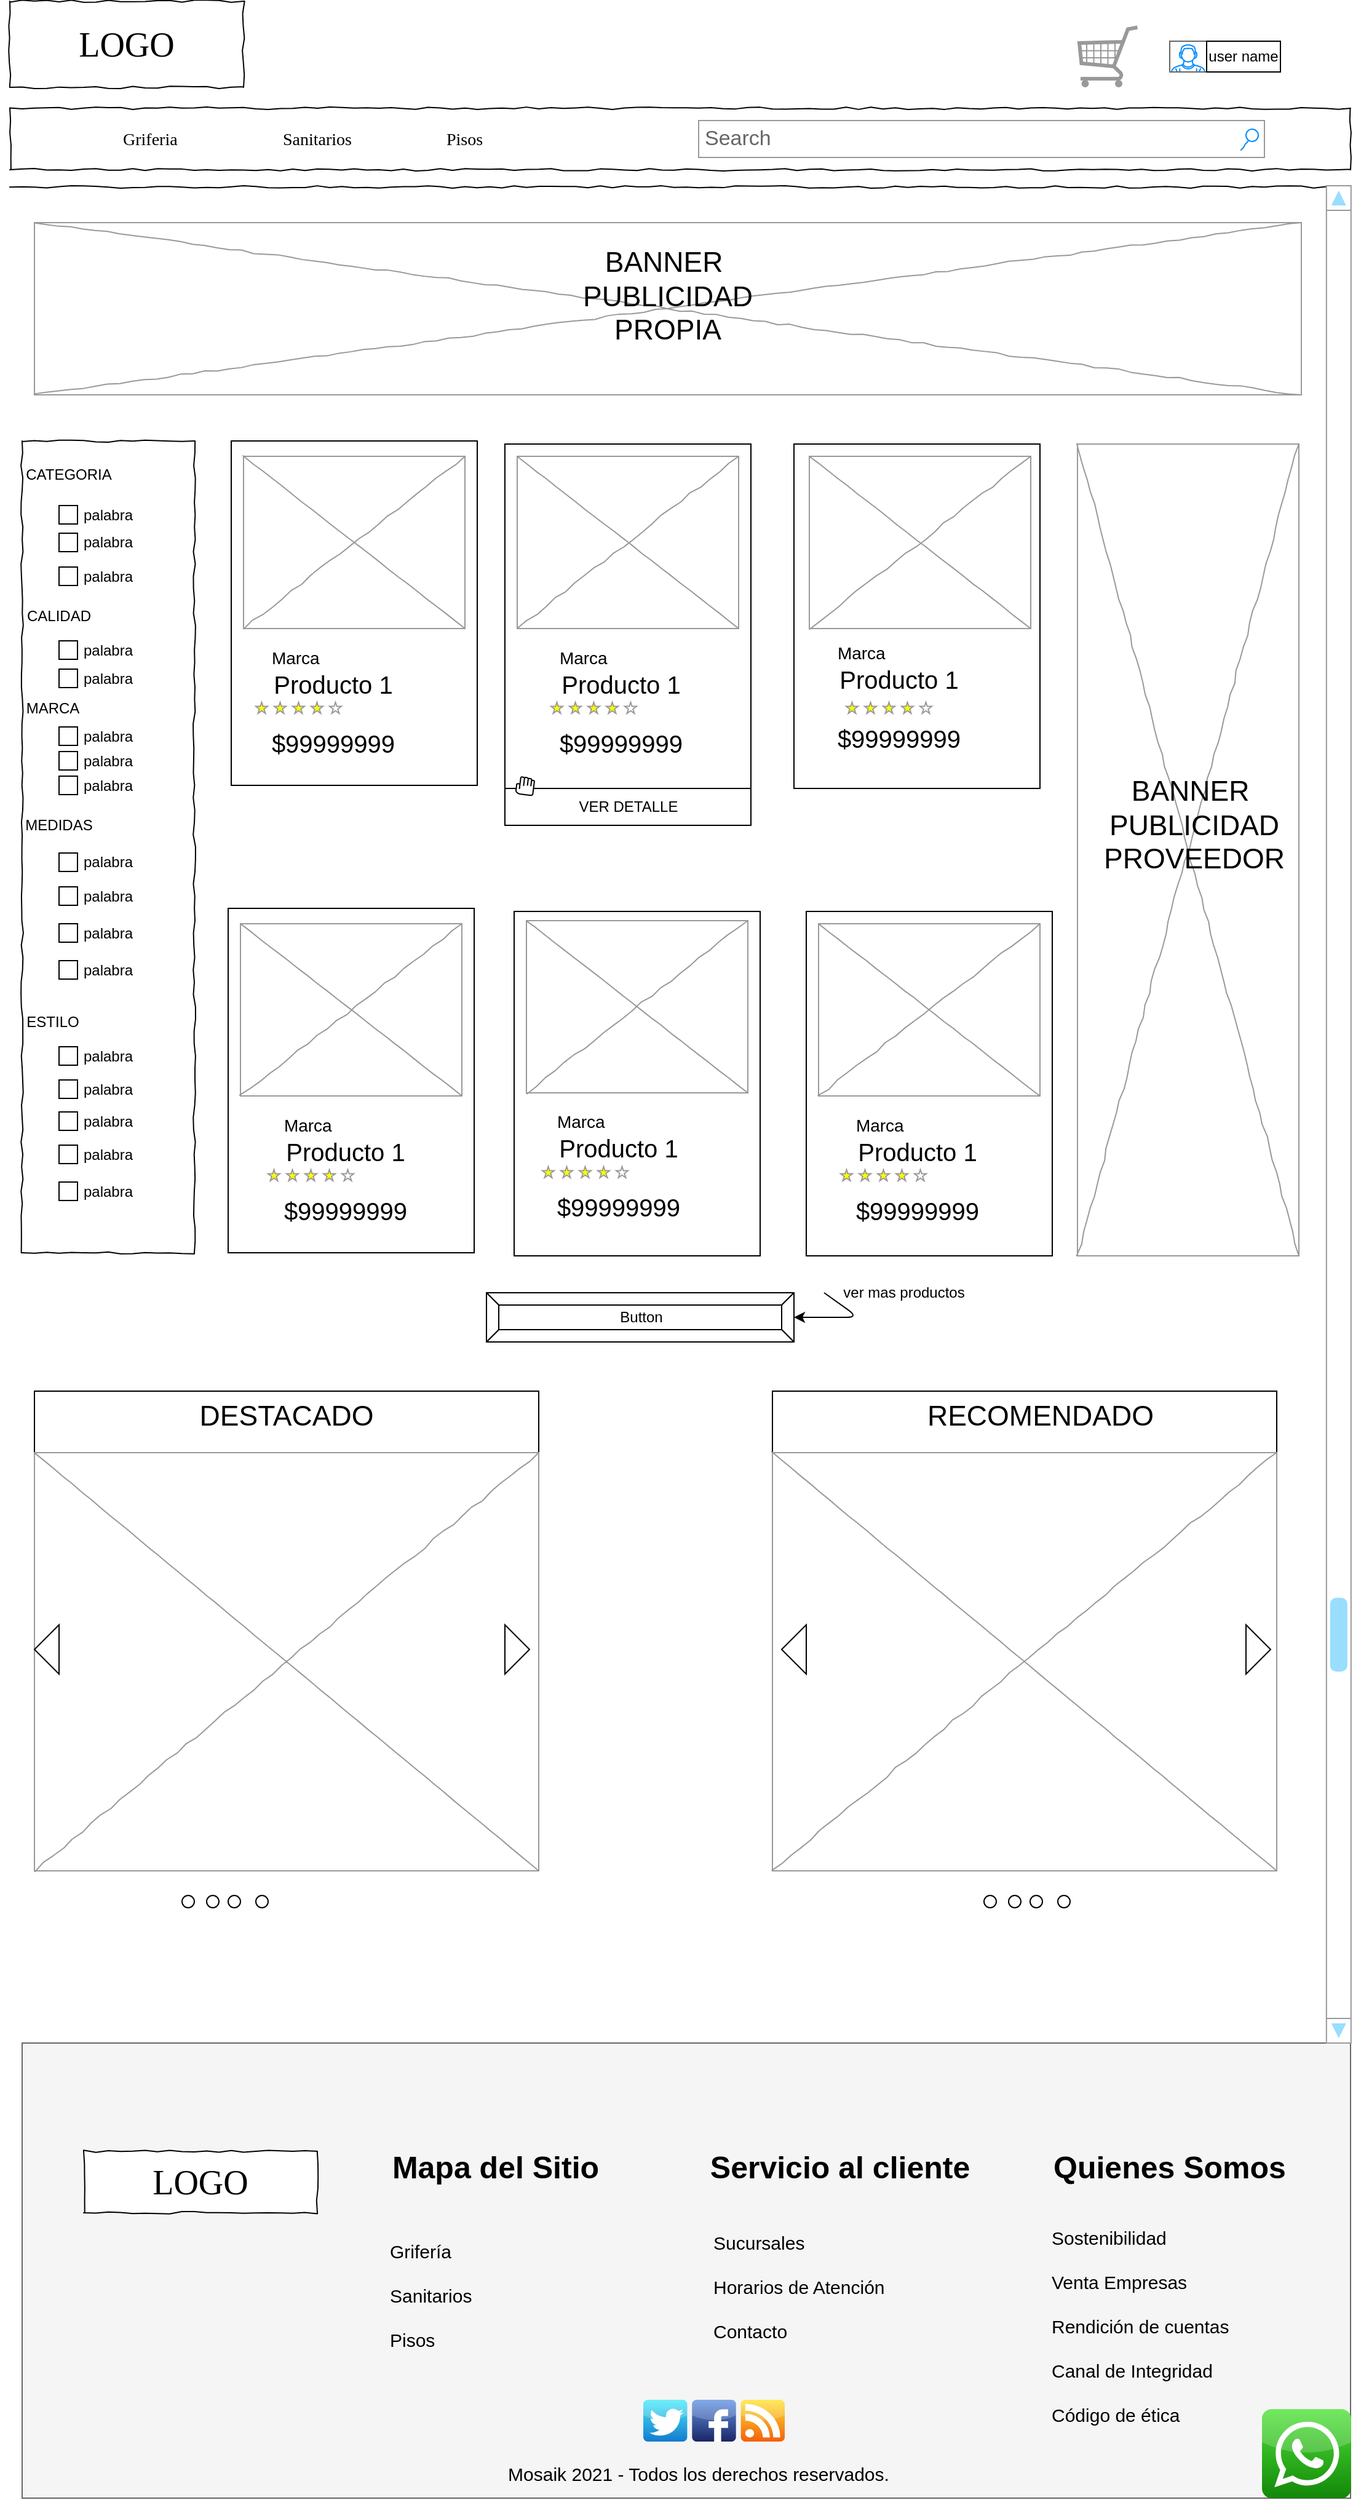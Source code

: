 <mxfile version="14.5.1" type="device"><diagram name="Page-1" id="03018318-947c-dd8e-b7a3-06fadd420f32"><mxGraphModel dx="1024" dy="592" grid="1" gridSize="10" guides="1" tooltips="1" connect="1" arrows="1" fold="1" page="1" pageScale="1" pageWidth="1100" pageHeight="850" background="#ffffff" math="0" shadow="0"><root><mxCell id="0"/><mxCell id="1" parent="0"/><mxCell id="677b7b8949515195-2" value="LOGO" style="whiteSpace=wrap;html=1;rounded=0;shadow=0;labelBackgroundColor=none;strokeWidth=1;fontFamily=Verdana;fontSize=28;align=center;comic=1;" parent="1" vertex="1"><mxGeometry x="10" y="40" width="190" height="70" as="geometry"/></mxCell><mxCell id="677b7b8949515195-3" value="Search" style="strokeWidth=1;shadow=0;dashed=0;align=center;html=1;shape=mxgraph.mockup.forms.searchBox;strokeColor=#999999;mainText=;strokeColor2=#008cff;fontColor=#666666;fontSize=17;align=left;spacingLeft=3;rounded=0;labelBackgroundColor=none;comic=1;" parent="1" vertex="1"><mxGeometry x="570" y="137" width="460" height="30" as="geometry"/></mxCell><mxCell id="677b7b8949515195-9" value="" style="line;strokeWidth=1;html=1;rounded=0;shadow=0;labelBackgroundColor=none;fillColor=none;fontFamily=Verdana;fontSize=14;fontColor=#000000;align=center;comic=1;" parent="1" vertex="1"><mxGeometry x="10" y="186" width="1090" height="10" as="geometry"/></mxCell><mxCell id="C_h7UC8nBDKaa_0S6fPR-96" style="edgeStyle=orthogonalEdgeStyle;rounded=0;orthogonalLoop=1;jettySize=auto;html=1;exitX=0;exitY=0.75;exitDx=0;exitDy=0;" parent="1" source="677b7b8949515195-10" edge="1"><mxGeometry relative="1" as="geometry"><mxPoint x="10" y="164" as="targetPoint"/></mxGeometry></mxCell><mxCell id="677b7b8949515195-10" value="" style="whiteSpace=wrap;html=1;rounded=0;shadow=0;labelBackgroundColor=none;strokeWidth=1;fillColor=none;fontFamily=Verdana;fontSize=12;align=center;comic=1;" parent="1" vertex="1"><mxGeometry x="10" y="127" width="1090" height="50" as="geometry"/></mxCell><mxCell id="677b7b8949515195-11" value="Griferia" style="text;html=1;points=[];align=left;verticalAlign=top;spacingTop=-4;fontSize=14;fontFamily=Verdana" parent="1" vertex="1"><mxGeometry x="100" y="142" width="60" height="20" as="geometry"/></mxCell><mxCell id="677b7b8949515195-12" value="Sanitarios" style="text;html=1;points=[];align=left;verticalAlign=top;spacingTop=-4;fontSize=14;fontFamily=Verdana" parent="1" vertex="1"><mxGeometry x="230" y="142" width="60" height="20" as="geometry"/></mxCell><mxCell id="677b7b8949515195-13" value="Pisos" style="text;html=1;points=[];align=left;verticalAlign=top;spacingTop=-4;fontSize=14;fontFamily=Verdana" parent="1" vertex="1"><mxGeometry x="362.5" y="142" width="60" height="20" as="geometry"/></mxCell><mxCell id="Z0_54qZpgm8ZiRzPgfmk-1" value="" style="verticalLabelPosition=bottom;shadow=0;dashed=0;align=center;html=1;verticalAlign=top;strokeWidth=1;shape=mxgraph.mockup.misc.shoppingCart;strokeColor=#999999;" parent="1" vertex="1"><mxGeometry x="878" y="60" width="50" height="50" as="geometry"/></mxCell><mxCell id="Z0_54qZpgm8ZiRzPgfmk-41" value="" style="rounded=0;whiteSpace=wrap;html=1;fontSize=40;" parent="1" vertex="1"><mxGeometry x="647.5" y="400" width="200" height="280" as="geometry"/></mxCell><mxCell id="Z0_54qZpgm8ZiRzPgfmk-43" value="&lt;div style=&quot;text-align: left&quot;&gt;&lt;span style=&quot;font-size: 14px&quot;&gt;Marca&lt;/span&gt;&lt;/div&gt;Producto 1&lt;br&gt;&lt;br&gt;$99999999" style="text;html=1;strokeColor=none;fillColor=none;align=center;verticalAlign=middle;whiteSpace=wrap;rounded=0;fontSize=20;" parent="1" vertex="1"><mxGeometry x="647.5" y="578" width="170" height="49.5" as="geometry"/></mxCell><mxCell id="Z0_54qZpgm8ZiRzPgfmk-44" value="" style="rounded=0;whiteSpace=wrap;html=1;fontSize=40;" parent="1" vertex="1"><mxGeometry x="412.5" y="400" width="200" height="280" as="geometry"/></mxCell><mxCell id="Z0_54qZpgm8ZiRzPgfmk-45" value="" style="verticalLabelPosition=bottom;shadow=0;dashed=0;align=center;html=1;verticalAlign=top;strokeWidth=1;shape=mxgraph.mockup.graphics.simpleIcon;strokeColor=#999999;rounded=0;labelBackgroundColor=none;fontFamily=Verdana;fontSize=14;fontColor=#000000;comic=1;" parent="1" vertex="1"><mxGeometry x="422.5" y="410" width="180" height="140" as="geometry"/></mxCell><mxCell id="Z0_54qZpgm8ZiRzPgfmk-46" value="&lt;div style=&quot;text-align: left&quot;&gt;&lt;span style=&quot;font-size: 14px&quot;&gt;Marca&lt;/span&gt;&lt;/div&gt;Producto 1&lt;br&gt;&lt;br&gt;$99999999" style="text;html=1;strokeColor=none;fillColor=none;align=center;verticalAlign=middle;whiteSpace=wrap;rounded=0;fontSize=20;" parent="1" vertex="1"><mxGeometry x="422" y="583" width="170" height="47" as="geometry"/></mxCell><mxCell id="Z0_54qZpgm8ZiRzPgfmk-47" value="" style="rounded=0;whiteSpace=wrap;html=1;fontSize=40;" parent="1" vertex="1"><mxGeometry x="190" y="397.5" width="200" height="280" as="geometry"/></mxCell><mxCell id="Z0_54qZpgm8ZiRzPgfmk-48" value="" style="verticalLabelPosition=bottom;shadow=0;dashed=0;align=center;html=1;verticalAlign=top;strokeWidth=1;shape=mxgraph.mockup.graphics.simpleIcon;strokeColor=#999999;rounded=0;labelBackgroundColor=none;fontFamily=Verdana;fontSize=14;fontColor=#000000;comic=1;" parent="1" vertex="1"><mxGeometry x="200" y="410" width="180" height="140" as="geometry"/></mxCell><mxCell id="Z0_54qZpgm8ZiRzPgfmk-49" value="&lt;div style=&quot;text-align: left&quot;&gt;&lt;span style=&quot;font-size: 14px&quot;&gt;Marca&lt;/span&gt;&lt;/div&gt;Producto 1&lt;br&gt;&lt;br&gt;$99999999" style="text;html=1;strokeColor=none;fillColor=none;align=center;verticalAlign=middle;whiteSpace=wrap;rounded=0;fontSize=20;" parent="1" vertex="1"><mxGeometry x="187.5" y="583" width="170" height="47" as="geometry"/></mxCell><mxCell id="Z0_54qZpgm8ZiRzPgfmk-52" value="" style="rounded=0;whiteSpace=wrap;html=1;fontSize=20;fillColor=#f5f5f5;strokeColor=#666666;fontColor=#333333;" parent="1" vertex="1"><mxGeometry x="20" y="1700" width="1080" height="370" as="geometry"/></mxCell><mxCell id="Z0_54qZpgm8ZiRzPgfmk-69" value="" style="verticalLabelPosition=bottom;shadow=0;dashed=0;align=center;html=1;verticalAlign=top;strokeWidth=1;shape=mxgraph.mockup.misc.rating;strokeColor=#999999;fillColor=#ffff00;emptyFillColor=#ffffff;grade=4;ratingScale=5;ratingStyle=star;fontSize=20;" parent="1" vertex="1"><mxGeometry x="690" y="610" width="94" height="10" as="geometry"/></mxCell><mxCell id="Z0_54qZpgm8ZiRzPgfmk-70" value="" style="verticalLabelPosition=bottom;shadow=0;dashed=0;align=center;html=1;verticalAlign=top;strokeWidth=1;shape=mxgraph.mockup.misc.rating;strokeColor=#999999;fillColor=#ffff00;emptyFillColor=#ffffff;grade=4;ratingScale=5;ratingStyle=star;fontSize=20;" parent="1" vertex="1"><mxGeometry x="450" y="610" width="94" height="10" as="geometry"/></mxCell><mxCell id="Z0_54qZpgm8ZiRzPgfmk-71" value="" style="verticalLabelPosition=bottom;shadow=0;dashed=0;align=center;html=1;verticalAlign=top;strokeWidth=1;shape=mxgraph.mockup.misc.rating;strokeColor=#999999;fillColor=#ffff00;emptyFillColor=#ffffff;grade=4;ratingScale=5;ratingStyle=star;fontSize=20;" parent="1" vertex="1"><mxGeometry x="210" y="610" width="94" height="10" as="geometry"/></mxCell><mxCell id="Z0_54qZpgm8ZiRzPgfmk-72" value="" style="verticalLabelPosition=bottom;shadow=0;dashed=0;align=center;html=1;verticalAlign=top;strokeWidth=1;shape=mxgraph.mockup.navigation.scrollBar;strokeColor=#999999;barPos=20;fillColor2=#99ddff;strokeColor2=none;direction=north;fontSize=20;" parent="1" vertex="1"><mxGeometry x="1080.4" y="190" width="20" height="1510" as="geometry"/></mxCell><mxCell id="Z0_54qZpgm8ZiRzPgfmk-74" value="&lt;span style=&quot;font-size: 25px;&quot;&gt;Quienes Somos&lt;/span&gt;&lt;div style=&quot;text-align: left; font-size: 25px;&quot;&gt;&lt;/div&gt;" style="text;html=1;strokeColor=none;fillColor=none;align=center;verticalAlign=middle;whiteSpace=wrap;rounded=0;fontSize=25;fontStyle=1" parent="1" vertex="1"><mxGeometry x="848" y="1770" width="210" height="60" as="geometry"/></mxCell><mxCell id="Z0_54qZpgm8ZiRzPgfmk-75" value="&lt;span style=&quot;font-size: 25px&quot;&gt;Servicio al cliente&lt;/span&gt;&lt;div style=&quot;text-align: left ; font-size: 25px&quot;&gt;&lt;/div&gt;" style="text;html=1;strokeColor=none;fillColor=none;align=center;verticalAlign=middle;whiteSpace=wrap;rounded=0;fontSize=25;fontStyle=1" parent="1" vertex="1"><mxGeometry x="560" y="1770" width="250" height="60" as="geometry"/></mxCell><mxCell id="Z0_54qZpgm8ZiRzPgfmk-76" value="&lt;span style=&quot;font-size: 25px&quot;&gt;Mapa del Sitio&lt;/span&gt;&lt;div style=&quot;text-align: left ; font-size: 25px&quot;&gt;&lt;/div&gt;" style="text;html=1;strokeColor=none;fillColor=none;align=center;verticalAlign=middle;whiteSpace=wrap;rounded=0;fontSize=25;fontStyle=1" parent="1" vertex="1"><mxGeometry x="280" y="1770" width="250" height="60" as="geometry"/></mxCell><mxCell id="Z0_54qZpgm8ZiRzPgfmk-77" value="Sucursales&lt;br&gt;&lt;br&gt;Horarios de Atención&lt;br&gt;&lt;br&gt;Contacto&lt;br&gt;&lt;div style=&quot;font-size: 15px&quot;&gt;&lt;/div&gt;" style="text;html=1;strokeColor=none;fillColor=none;align=left;verticalAlign=middle;whiteSpace=wrap;rounded=0;fontSize=15;fontStyle=0" parent="1" vertex="1"><mxGeometry x="580" y="1838" width="160" height="120" as="geometry"/></mxCell><mxCell id="Z0_54qZpgm8ZiRzPgfmk-78" value="&lt;div&gt;Sostenibilidad&lt;/div&gt;&lt;div&gt;&lt;br&gt;&lt;/div&gt;&lt;div&gt;Venta Empresas&lt;/div&gt;&lt;div&gt;&lt;br&gt;&lt;/div&gt;&lt;div&gt;Rendición de cuentas&lt;/div&gt;&lt;div&gt;&lt;br&gt;&lt;/div&gt;&lt;div&gt;Canal de Integridad&lt;/div&gt;&lt;div&gt;&lt;br&gt;&lt;/div&gt;&lt;div&gt;Código de ética&lt;/div&gt;&lt;div style=&quot;font-size: 15px&quot;&gt;&lt;/div&gt;" style="text;html=1;strokeColor=none;fillColor=none;align=left;verticalAlign=middle;whiteSpace=wrap;rounded=0;fontSize=15;fontStyle=0" parent="1" vertex="1"><mxGeometry x="855" y="1830" width="160" height="200" as="geometry"/></mxCell><mxCell id="Z0_54qZpgm8ZiRzPgfmk-79" value="Grifería&lt;br&gt;&lt;br&gt;Sanitarios&lt;br&gt;&lt;br&gt;Pisos&lt;br&gt;&lt;div style=&quot;font-size: 15px&quot;&gt;&lt;/div&gt;" style="text;html=1;strokeColor=none;fillColor=none;align=left;verticalAlign=middle;whiteSpace=wrap;rounded=0;fontSize=15;fontStyle=0" parent="1" vertex="1"><mxGeometry x="317" y="1845" width="160" height="120" as="geometry"/></mxCell><mxCell id="Z0_54qZpgm8ZiRzPgfmk-80" value="Mosaik 2021 - Todos los derechos reservados.&lt;br&gt;&lt;div style=&quot;font-size: 15px&quot;&gt;&lt;/div&gt;" style="text;html=1;strokeColor=none;fillColor=none;align=center;verticalAlign=middle;whiteSpace=wrap;rounded=0;fontSize=15;fontStyle=0" parent="1" vertex="1"><mxGeometry x="40.4" y="2030" width="1060" height="40" as="geometry"/></mxCell><mxCell id="Z0_54qZpgm8ZiRzPgfmk-83" value="" style="dashed=0;outlineConnect=0;html=1;align=center;labelPosition=center;verticalLabelPosition=bottom;verticalAlign=top;shape=mxgraph.webicons.whatsapp;fillColor=#4FE238;gradientColor=#138709;fontSize=15;" parent="1" vertex="1"><mxGeometry x="1028" y="1997.6" width="72.4" height="72.4" as="geometry"/></mxCell><mxCell id="Z0_54qZpgm8ZiRzPgfmk-88" value="" style="group" parent="1" vertex="1" connectable="0"><mxGeometry x="525" y="1990" width="115" height="34" as="geometry"/></mxCell><mxCell id="Z0_54qZpgm8ZiRzPgfmk-82" value="" style="dashed=0;outlineConnect=0;html=1;align=center;labelPosition=center;verticalLabelPosition=bottom;verticalAlign=top;shape=mxgraph.webicons.twitter;fillColor=#49EAF7;gradientColor=#137BD0;fontSize=15;" parent="Z0_54qZpgm8ZiRzPgfmk-88" vertex="1"><mxGeometry width="35.69" height="34" as="geometry"/></mxCell><mxCell id="Z0_54qZpgm8ZiRzPgfmk-84" value="" style="dashed=0;outlineConnect=0;html=1;align=center;labelPosition=center;verticalLabelPosition=bottom;verticalAlign=top;shape=mxgraph.webicons.facebook;fillColor=#6294E4;gradientColor=#1A2665;fontSize=15;" parent="Z0_54qZpgm8ZiRzPgfmk-88" vertex="1"><mxGeometry x="39.655" width="35.69" height="34" as="geometry"/></mxCell><mxCell id="Z0_54qZpgm8ZiRzPgfmk-86" value="" style="dashed=0;outlineConnect=0;html=1;align=center;labelPosition=center;verticalLabelPosition=bottom;verticalAlign=top;shape=mxgraph.webicons.rss;fillColor=#FDE532;gradientColor=#F4600D;fontSize=15;" parent="Z0_54qZpgm8ZiRzPgfmk-88" vertex="1"><mxGeometry x="79.31" width="35.69" height="34" as="geometry"/></mxCell><mxCell id="Z0_54qZpgm8ZiRzPgfmk-89" value="LOGO" style="whiteSpace=wrap;html=1;rounded=0;shadow=0;labelBackgroundColor=none;strokeWidth=1;fontFamily=Verdana;fontSize=28;align=center;comic=1;" parent="1" vertex="1"><mxGeometry x="70" y="1788" width="190" height="50" as="geometry"/></mxCell><mxCell id="t8FTlrH0B5vnClGWlazu-8" value="" style="verticalLabelPosition=bottom;shadow=0;dashed=0;align=center;html=1;verticalAlign=top;strokeWidth=1;shape=mxgraph.mockup.graphics.simpleIcon;strokeColor=#999999;rounded=0;labelBackgroundColor=none;fontFamily=Verdana;fontSize=14;fontColor=#000000;comic=1;" parent="1" vertex="1"><mxGeometry x="660" y="410" width="180" height="140" as="geometry"/></mxCell><mxCell id="C_h7UC8nBDKaa_0S6fPR-1" value="" style="whiteSpace=wrap;html=1;rounded=0;shadow=0;labelBackgroundColor=none;strokeWidth=1;fillColor=none;fontFamily=Verdana;fontSize=12;align=center;comic=1;" parent="1" vertex="1"><mxGeometry x="20" y="397.5" width="140" height="660" as="geometry"/></mxCell><mxCell id="C_h7UC8nBDKaa_0S6fPR-3" value="" style="whiteSpace=wrap;html=1;aspect=fixed;" parent="1" vertex="1"><mxGeometry x="50" y="450" width="15" height="15" as="geometry"/></mxCell><mxCell id="C_h7UC8nBDKaa_0S6fPR-17" value="CATEGORIA" style="text;html=1;strokeColor=none;fillColor=none;align=center;verticalAlign=middle;whiteSpace=wrap;rounded=0;" parent="1" vertex="1"><mxGeometry x="37.5" y="415" width="40" height="20" as="geometry"/></mxCell><mxCell id="C_h7UC8nBDKaa_0S6fPR-22" value="" style="whiteSpace=wrap;html=1;aspect=fixed;" parent="1" vertex="1"><mxGeometry x="50" y="820" width="15" height="15" as="geometry"/></mxCell><mxCell id="C_h7UC8nBDKaa_0S6fPR-23" value="" style="whiteSpace=wrap;html=1;aspect=fixed;" parent="1" vertex="1"><mxGeometry x="50" y="472.5" width="15" height="15" as="geometry"/></mxCell><mxCell id="C_h7UC8nBDKaa_0S6fPR-24" value="" style="whiteSpace=wrap;html=1;aspect=fixed;" parent="1" vertex="1"><mxGeometry x="50" y="500" width="15" height="15" as="geometry"/></mxCell><mxCell id="C_h7UC8nBDKaa_0S6fPR-26" value="" style="whiteSpace=wrap;html=1;aspect=fixed;" parent="1" vertex="1"><mxGeometry x="50" y="560" width="15" height="15" as="geometry"/></mxCell><mxCell id="C_h7UC8nBDKaa_0S6fPR-27" value="" style="whiteSpace=wrap;html=1;aspect=fixed;" parent="1" vertex="1"><mxGeometry x="50" y="583" width="15" height="15" as="geometry"/></mxCell><mxCell id="C_h7UC8nBDKaa_0S6fPR-28" value="" style="whiteSpace=wrap;html=1;aspect=fixed;" parent="1" vertex="1"><mxGeometry x="50" y="732.5" width="15" height="15" as="geometry"/></mxCell><mxCell id="C_h7UC8nBDKaa_0S6fPR-29" value="" style="whiteSpace=wrap;html=1;aspect=fixed;" parent="1" vertex="1"><mxGeometry x="50" y="650" width="15" height="15" as="geometry"/></mxCell><mxCell id="C_h7UC8nBDKaa_0S6fPR-30" value="" style="whiteSpace=wrap;html=1;aspect=fixed;" parent="1" vertex="1"><mxGeometry x="50" y="670" width="15" height="15" as="geometry"/></mxCell><mxCell id="C_h7UC8nBDKaa_0S6fPR-31" value="" style="whiteSpace=wrap;html=1;aspect=fixed;" parent="1" vertex="1"><mxGeometry x="50" y="760" width="15" height="15" as="geometry"/></mxCell><mxCell id="C_h7UC8nBDKaa_0S6fPR-32" value="" style="whiteSpace=wrap;html=1;aspect=fixed;" parent="1" vertex="1"><mxGeometry x="50" y="790" width="15" height="15" as="geometry"/></mxCell><mxCell id="C_h7UC8nBDKaa_0S6fPR-39" value="CALIDAD" style="text;html=1;strokeColor=none;fillColor=none;align=center;verticalAlign=middle;whiteSpace=wrap;rounded=0;" parent="1" vertex="1"><mxGeometry x="30" y="530" width="40" height="20" as="geometry"/></mxCell><mxCell id="C_h7UC8nBDKaa_0S6fPR-40" value="MEDIDAS" style="text;html=1;strokeColor=none;fillColor=none;align=center;verticalAlign=middle;whiteSpace=wrap;rounded=0;" parent="1" vertex="1"><mxGeometry x="30" y="700" width="40" height="20" as="geometry"/></mxCell><mxCell id="C_h7UC8nBDKaa_0S6fPR-43" value="" style="whiteSpace=wrap;html=1;aspect=fixed;" parent="1" vertex="1"><mxGeometry x="50" y="1000" width="15" height="15" as="geometry"/></mxCell><mxCell id="C_h7UC8nBDKaa_0S6fPR-44" value="" style="whiteSpace=wrap;html=1;aspect=fixed;" parent="1" vertex="1"><mxGeometry x="50" y="970" width="15" height="15" as="geometry"/></mxCell><mxCell id="C_h7UC8nBDKaa_0S6fPR-45" value="" style="whiteSpace=wrap;html=1;aspect=fixed;" parent="1" vertex="1"><mxGeometry x="50" y="943" width="15" height="15" as="geometry"/></mxCell><mxCell id="C_h7UC8nBDKaa_0S6fPR-46" value="" style="whiteSpace=wrap;html=1;aspect=fixed;" parent="1" vertex="1"><mxGeometry x="50" y="630" width="15" height="15" as="geometry"/></mxCell><mxCell id="C_h7UC8nBDKaa_0S6fPR-47" value="" style="whiteSpace=wrap;html=1;aspect=fixed;" parent="1" vertex="1"><mxGeometry x="50" y="917" width="15" height="15" as="geometry"/></mxCell><mxCell id="C_h7UC8nBDKaa_0S6fPR-48" value="" style="whiteSpace=wrap;html=1;aspect=fixed;" parent="1" vertex="1"><mxGeometry x="50" y="890" width="15" height="15" as="geometry"/></mxCell><mxCell id="C_h7UC8nBDKaa_0S6fPR-50" value="MARCA" style="text;html=1;strokeColor=none;fillColor=none;align=center;verticalAlign=middle;whiteSpace=wrap;rounded=0;" parent="1" vertex="1"><mxGeometry x="25" y="605" width="40" height="20" as="geometry"/></mxCell><mxCell id="C_h7UC8nBDKaa_0S6fPR-53" value="ESTILO" style="text;html=1;strokeColor=none;fillColor=none;align=center;verticalAlign=middle;whiteSpace=wrap;rounded=0;" parent="1" vertex="1"><mxGeometry x="25" y="860" width="40" height="20" as="geometry"/></mxCell><mxCell id="C_h7UC8nBDKaa_0S6fPR-55" value="palabra" style="text;html=1;strokeColor=none;fillColor=none;align=center;verticalAlign=middle;whiteSpace=wrap;rounded=0;" parent="1" vertex="1"><mxGeometry x="70" y="447.5" width="40" height="20" as="geometry"/></mxCell><mxCell id="C_h7UC8nBDKaa_0S6fPR-56" value="palabra" style="text;html=1;strokeColor=none;fillColor=none;align=center;verticalAlign=middle;whiteSpace=wrap;rounded=0;" parent="1" vertex="1"><mxGeometry x="70" y="470" width="40" height="20" as="geometry"/></mxCell><mxCell id="C_h7UC8nBDKaa_0S6fPR-57" value="palabra" style="text;html=1;strokeColor=none;fillColor=none;align=center;verticalAlign=middle;whiteSpace=wrap;rounded=0;" parent="1" vertex="1"><mxGeometry x="70" y="997.5" width="40" height="20" as="geometry"/></mxCell><mxCell id="C_h7UC8nBDKaa_0S6fPR-58" value="palabra" style="text;html=1;strokeColor=none;fillColor=none;align=center;verticalAlign=middle;whiteSpace=wrap;rounded=0;" parent="1" vertex="1"><mxGeometry x="70" y="757.5" width="40" height="20" as="geometry"/></mxCell><mxCell id="C_h7UC8nBDKaa_0S6fPR-59" value="palabra" style="text;html=1;strokeColor=none;fillColor=none;align=center;verticalAlign=middle;whiteSpace=wrap;rounded=0;" parent="1" vertex="1"><mxGeometry x="70" y="730" width="40" height="20" as="geometry"/></mxCell><mxCell id="C_h7UC8nBDKaa_0S6fPR-60" value="palabra" style="text;html=1;strokeColor=none;fillColor=none;align=center;verticalAlign=middle;whiteSpace=wrap;rounded=0;" parent="1" vertex="1"><mxGeometry x="70" y="667.5" width="40" height="20" as="geometry"/></mxCell><mxCell id="C_h7UC8nBDKaa_0S6fPR-61" value="palabra" style="text;html=1;strokeColor=none;fillColor=none;align=center;verticalAlign=middle;whiteSpace=wrap;rounded=0;" parent="1" vertex="1"><mxGeometry x="70" y="647.5" width="40" height="20" as="geometry"/></mxCell><mxCell id="C_h7UC8nBDKaa_0S6fPR-62" value="palabra" style="text;html=1;strokeColor=none;fillColor=none;align=center;verticalAlign=middle;whiteSpace=wrap;rounded=0;" parent="1" vertex="1"><mxGeometry x="70" y="627.5" width="40" height="20" as="geometry"/></mxCell><mxCell id="C_h7UC8nBDKaa_0S6fPR-63" value="palabra" style="text;html=1;strokeColor=none;fillColor=none;align=center;verticalAlign=middle;whiteSpace=wrap;rounded=0;" parent="1" vertex="1"><mxGeometry x="70" y="497.5" width="40" height="20" as="geometry"/></mxCell><mxCell id="C_h7UC8nBDKaa_0S6fPR-64" value="palabra" style="text;html=1;strokeColor=none;fillColor=none;align=center;verticalAlign=middle;whiteSpace=wrap;rounded=0;" parent="1" vertex="1"><mxGeometry x="70" y="580.5" width="40" height="20" as="geometry"/></mxCell><mxCell id="C_h7UC8nBDKaa_0S6fPR-65" value="palabra" style="text;html=1;strokeColor=none;fillColor=none;align=center;verticalAlign=middle;whiteSpace=wrap;rounded=0;" parent="1" vertex="1"><mxGeometry x="70" y="557.5" width="40" height="20" as="geometry"/></mxCell><mxCell id="C_h7UC8nBDKaa_0S6fPR-66" value="palabra" style="text;html=1;strokeColor=none;fillColor=none;align=center;verticalAlign=middle;whiteSpace=wrap;rounded=0;" parent="1" vertex="1"><mxGeometry x="70" y="967.5" width="40" height="20" as="geometry"/></mxCell><mxCell id="C_h7UC8nBDKaa_0S6fPR-67" value="palabra" style="text;html=1;strokeColor=none;fillColor=none;align=center;verticalAlign=middle;whiteSpace=wrap;rounded=0;" parent="1" vertex="1"><mxGeometry x="70" y="940.5" width="40" height="20" as="geometry"/></mxCell><mxCell id="C_h7UC8nBDKaa_0S6fPR-68" value="palabra" style="text;html=1;strokeColor=none;fillColor=none;align=center;verticalAlign=middle;whiteSpace=wrap;rounded=0;" parent="1" vertex="1"><mxGeometry x="70" y="914.5" width="40" height="20" as="geometry"/></mxCell><mxCell id="C_h7UC8nBDKaa_0S6fPR-69" value="palabra" style="text;html=1;strokeColor=none;fillColor=none;align=center;verticalAlign=middle;whiteSpace=wrap;rounded=0;" parent="1" vertex="1"><mxGeometry x="70" y="887.5" width="40" height="20" as="geometry"/></mxCell><mxCell id="C_h7UC8nBDKaa_0S6fPR-70" value="palabra" style="text;html=1;strokeColor=none;fillColor=none;align=center;verticalAlign=middle;whiteSpace=wrap;rounded=0;" parent="1" vertex="1"><mxGeometry x="70" y="817.5" width="40" height="20" as="geometry"/></mxCell><mxCell id="C_h7UC8nBDKaa_0S6fPR-71" value="palabra" style="text;html=1;strokeColor=none;fillColor=none;align=center;verticalAlign=middle;whiteSpace=wrap;rounded=0;" parent="1" vertex="1"><mxGeometry x="70" y="787.5" width="40" height="20" as="geometry"/></mxCell><mxCell id="C_h7UC8nBDKaa_0S6fPR-81" style="edgeStyle=orthogonalEdgeStyle;rounded=0;orthogonalLoop=1;jettySize=auto;html=1;exitX=0.5;exitY=1;exitDx=0;exitDy=0;" parent="1" source="Z0_54qZpgm8ZiRzPgfmk-47" target="Z0_54qZpgm8ZiRzPgfmk-47" edge="1"><mxGeometry relative="1" as="geometry"/></mxCell><mxCell id="C_h7UC8nBDKaa_0S6fPR-83" value="" style="verticalLabelPosition=bottom;shadow=0;dashed=0;align=center;html=1;verticalAlign=top;strokeWidth=1;shape=mxgraph.mockup.graphics.simpleIcon;strokeColor=#999999;rounded=0;labelBackgroundColor=none;fontFamily=Verdana;fontSize=14;fontColor=#000000;comic=1;" parent="1" vertex="1"><mxGeometry x="30" y="220" width="1030" height="140" as="geometry"/></mxCell><mxCell id="5aEG-C2AFjARksdDgByG-1" value="" style="rounded=0;whiteSpace=wrap;html=1;fontSize=40;" parent="1" vertex="1"><mxGeometry x="657.5" y="780" width="200" height="280" as="geometry"/></mxCell><mxCell id="5aEG-C2AFjARksdDgByG-2" value="&lt;div style=&quot;text-align: left&quot;&gt;&lt;span style=&quot;font-size: 14px&quot;&gt;Marca&lt;/span&gt;&lt;/div&gt;Producto 1&lt;br&gt;&lt;br&gt;$99999999" style="text;html=1;strokeColor=none;fillColor=none;align=center;verticalAlign=middle;whiteSpace=wrap;rounded=0;fontSize=20;" parent="1" vertex="1"><mxGeometry x="662.5" y="963" width="170" height="47" as="geometry"/></mxCell><mxCell id="5aEG-C2AFjARksdDgByG-3" value="" style="rounded=0;whiteSpace=wrap;html=1;fontSize=40;" parent="1" vertex="1"><mxGeometry x="420" y="780" width="200" height="280" as="geometry"/></mxCell><mxCell id="5aEG-C2AFjARksdDgByG-4" value="" style="verticalLabelPosition=bottom;shadow=0;dashed=0;align=center;html=1;verticalAlign=top;strokeWidth=1;shape=mxgraph.mockup.graphics.simpleIcon;strokeColor=#999999;rounded=0;labelBackgroundColor=none;fontFamily=Verdana;fontSize=14;fontColor=#000000;comic=1;" parent="1" vertex="1"><mxGeometry x="430" y="787.5" width="180" height="140" as="geometry"/></mxCell><mxCell id="5aEG-C2AFjARksdDgByG-5" value="&lt;div style=&quot;text-align: left&quot;&gt;&lt;span style=&quot;font-size: 14px&quot;&gt;Marca&lt;/span&gt;&lt;/div&gt;Producto 1&lt;br&gt;&lt;br&gt;$99999999" style="text;html=1;strokeColor=none;fillColor=none;align=center;verticalAlign=middle;whiteSpace=wrap;rounded=0;fontSize=20;" parent="1" vertex="1"><mxGeometry x="419.5" y="960.5" width="170" height="47" as="geometry"/></mxCell><mxCell id="5aEG-C2AFjARksdDgByG-6" value="" style="rounded=0;whiteSpace=wrap;html=1;fontSize=40;" parent="1" vertex="1"><mxGeometry x="187.5" y="777.5" width="200" height="280" as="geometry"/></mxCell><mxCell id="5aEG-C2AFjARksdDgByG-7" value="" style="verticalLabelPosition=bottom;shadow=0;dashed=0;align=center;html=1;verticalAlign=top;strokeWidth=1;shape=mxgraph.mockup.graphics.simpleIcon;strokeColor=#999999;rounded=0;labelBackgroundColor=none;fontFamily=Verdana;fontSize=14;fontColor=#000000;comic=1;" parent="1" vertex="1"><mxGeometry x="197.5" y="790" width="180" height="140" as="geometry"/></mxCell><mxCell id="5aEG-C2AFjARksdDgByG-8" value="&lt;div style=&quot;text-align: left&quot;&gt;&lt;span style=&quot;font-size: 14px&quot;&gt;Marca&lt;/span&gt;&lt;/div&gt;Producto 1&lt;br&gt;&lt;br&gt;$99999999" style="text;html=1;strokeColor=none;fillColor=none;align=center;verticalAlign=middle;whiteSpace=wrap;rounded=0;fontSize=20;" parent="1" vertex="1"><mxGeometry x="197.5" y="963" width="170" height="47" as="geometry"/></mxCell><mxCell id="5aEG-C2AFjARksdDgByG-9" value="" style="verticalLabelPosition=bottom;shadow=0;dashed=0;align=center;html=1;verticalAlign=top;strokeWidth=1;shape=mxgraph.mockup.graphics.simpleIcon;strokeColor=#999999;rounded=0;labelBackgroundColor=none;fontFamily=Verdana;fontSize=14;fontColor=#000000;comic=1;" parent="1" vertex="1"><mxGeometry x="667.5" y="790" width="180" height="140" as="geometry"/></mxCell><mxCell id="5aEG-C2AFjARksdDgByG-13" value="" style="verticalLabelPosition=bottom;shadow=0;dashed=0;align=center;html=1;verticalAlign=top;strokeWidth=1;shape=mxgraph.mockup.misc.rating;strokeColor=#999999;fillColor=#ffff00;emptyFillColor=#ffffff;grade=4;ratingScale=5;ratingStyle=star;fontSize=20;" parent="1" vertex="1"><mxGeometry x="685.5" y="990" width="94" height="10" as="geometry"/></mxCell><mxCell id="5aEG-C2AFjARksdDgByG-14" value="" style="verticalLabelPosition=bottom;shadow=0;dashed=0;align=center;html=1;verticalAlign=top;strokeWidth=1;shape=mxgraph.mockup.misc.rating;strokeColor=#999999;fillColor=#ffff00;emptyFillColor=#ffffff;grade=4;ratingScale=5;ratingStyle=star;fontSize=20;" parent="1" vertex="1"><mxGeometry x="443" y="987.5" width="94" height="10" as="geometry"/></mxCell><mxCell id="5aEG-C2AFjARksdDgByG-15" value="" style="verticalLabelPosition=bottom;shadow=0;dashed=0;align=center;html=1;verticalAlign=top;strokeWidth=1;shape=mxgraph.mockup.misc.rating;strokeColor=#999999;fillColor=#ffff00;emptyFillColor=#ffffff;grade=4;ratingScale=5;ratingStyle=star;fontSize=20;" parent="1" vertex="1"><mxGeometry x="220" y="990" width="94" height="10" as="geometry"/></mxCell><mxCell id="5aEG-C2AFjARksdDgByG-17" value="" style="verticalLabelPosition=bottom;shadow=0;dashed=0;align=center;html=1;verticalAlign=top;strokeWidth=1;shape=mxgraph.mockup.graphics.simpleIcon;strokeColor=#999999;rounded=0;labelBackgroundColor=none;fontFamily=Verdana;fontSize=14;fontColor=#000000;comic=1;" parent="1" vertex="1"><mxGeometry x="878" y="400" width="180" height="660" as="geometry"/></mxCell><mxCell id="5aEG-C2AFjARksdDgByG-22" value="" style="rounded=0;whiteSpace=wrap;html=1;" parent="1" vertex="1"><mxGeometry x="630" y="1170" width="410" height="50" as="geometry"/></mxCell><mxCell id="5aEG-C2AFjARksdDgByG-23" value="" style="rounded=0;whiteSpace=wrap;html=1;" parent="1" vertex="1"><mxGeometry x="30" y="1170" width="410" height="50" as="geometry"/></mxCell><mxCell id="5aEG-C2AFjARksdDgByG-24" value="" style="verticalLabelPosition=bottom;shadow=0;dashed=0;align=center;html=1;verticalAlign=top;strokeWidth=1;shape=mxgraph.mockup.graphics.simpleIcon;strokeColor=#999999;rounded=0;labelBackgroundColor=none;fontFamily=Verdana;fontSize=14;fontColor=#000000;comic=1;" parent="1" vertex="1"><mxGeometry x="30" y="1220" width="410" height="340" as="geometry"/></mxCell><mxCell id="5aEG-C2AFjARksdDgByG-25" value="" style="verticalLabelPosition=bottom;shadow=0;dashed=0;align=center;html=1;verticalAlign=top;strokeWidth=1;shape=mxgraph.mockup.graphics.simpleIcon;strokeColor=#999999;rounded=0;labelBackgroundColor=none;fontFamily=Verdana;fontSize=14;fontColor=#000000;comic=1;" parent="1" vertex="1"><mxGeometry x="630" y="1220" width="410" height="340" as="geometry"/></mxCell><mxCell id="5aEG-C2AFjARksdDgByG-27" value="DESTACADO" style="text;html=1;strokeColor=none;fillColor=none;align=center;verticalAlign=middle;whiteSpace=wrap;rounded=0;fontSize=23;" parent="1" vertex="1"><mxGeometry x="70" y="1180" width="330" height="20" as="geometry"/></mxCell><mxCell id="5aEG-C2AFjARksdDgByG-29" value="RECOMENDADO" style="text;html=1;strokeColor=none;fillColor=none;align=center;verticalAlign=middle;whiteSpace=wrap;rounded=0;fontSize=23;" parent="1" vertex="1"><mxGeometry x="667.5" y="1180" width="360" height="20" as="geometry"/></mxCell><mxCell id="5aEG-C2AFjARksdDgByG-30" value="" style="verticalLabelPosition=bottom;shadow=0;dashed=0;align=center;html=1;verticalAlign=top;strokeWidth=1;shape=mxgraph.mockup.containers.userMale;strokeColor=#666666;strokeColor2=#008cff;" parent="1" vertex="1"><mxGeometry x="953" y="72.5" width="30" height="25" as="geometry"/></mxCell><mxCell id="5aEG-C2AFjARksdDgByG-31" value="user name" style="rounded=0;whiteSpace=wrap;html=1;" parent="1" vertex="1"><mxGeometry x="983" y="72.5" width="60" height="25" as="geometry"/></mxCell><mxCell id="5aEG-C2AFjARksdDgByG-32" value="BANNER&amp;nbsp; PUBLICIDAD PROPIA" style="text;html=1;strokeColor=none;fillColor=none;align=center;verticalAlign=middle;whiteSpace=wrap;rounded=0;fontSize=23;" parent="1" vertex="1"><mxGeometry x="525" y="270" width="40" height="20" as="geometry"/></mxCell><mxCell id="5aEG-C2AFjARksdDgByG-33" value="BANNER&amp;nbsp;&lt;br&gt;PUBLICIDAD&lt;br&gt;PROVEEDOR&lt;br&gt;" style="text;html=1;strokeColor=none;fillColor=none;align=center;verticalAlign=middle;whiteSpace=wrap;rounded=0;fontSize=23;" parent="1" vertex="1"><mxGeometry x="953" y="700" width="40" height="20" as="geometry"/></mxCell><mxCell id="FrKoSbhB_zKytZNGdPMK-3" value="Button" style="labelPosition=center;verticalLabelPosition=middle;align=center;shape=mxgraph.basic.button;dx=10;rounded=0;html=1;" parent="1" vertex="1"><mxGeometry x="397.5" y="1090" width="250" height="40" as="geometry"/></mxCell><mxCell id="tGL4tRPyL91MrP9npg1D-1" value="ver mas productos&lt;br&gt;" style="text;html=1;strokeColor=none;fillColor=none;align=center;verticalAlign=middle;whiteSpace=wrap;rounded=0;" parent="1" vertex="1"><mxGeometry x="672" y="1080" width="130" height="20" as="geometry"/></mxCell><mxCell id="tGL4tRPyL91MrP9npg1D-5" value="" style="endArrow=classic;html=1;exitX=0;exitY=0.5;exitDx=0;exitDy=0;" parent="1" source="tGL4tRPyL91MrP9npg1D-1" target="FrKoSbhB_zKytZNGdPMK-3" edge="1"><mxGeometry width="50" height="50" relative="1" as="geometry"><mxPoint x="400" y="1110" as="sourcePoint"/><mxPoint x="650" y="1098" as="targetPoint"/><Array as="points"><mxPoint x="700" y="1110"/></Array></mxGeometry></mxCell><mxCell id="dxLjBnvySJemaSTd4QO3-1" value="" style="rounded=0;whiteSpace=wrap;html=1;" parent="1" vertex="1"><mxGeometry x="412.5" y="680" width="200" height="30" as="geometry"/></mxCell><mxCell id="dxLjBnvySJemaSTd4QO3-2" value="VER DETALLE" style="text;html=1;strokeColor=none;fillColor=none;align=center;verticalAlign=middle;whiteSpace=wrap;rounded=0;" parent="1" vertex="1"><mxGeometry x="432.5" y="685" width="160" height="20" as="geometry"/></mxCell><mxCell id="dxLjBnvySJemaSTd4QO3-15" value="" style="shape=mxgraph.bpmn.manual_task;html=1;outlineConnect=0;rotation=-83;" parent="1" vertex="1"><mxGeometry x="422" y="671" width="14" height="14" as="geometry"/></mxCell><mxCell id="1wyJAVDwzRekiLgrABVH-1" value="" style="triangle;whiteSpace=wrap;html=1;" vertex="1" parent="1"><mxGeometry x="412.5" y="1360" width="20" height="40" as="geometry"/></mxCell><mxCell id="1wyJAVDwzRekiLgrABVH-2" value="" style="triangle;whiteSpace=wrap;html=1;" vertex="1" parent="1"><mxGeometry x="1015" y="1360" width="20" height="40" as="geometry"/></mxCell><mxCell id="1wyJAVDwzRekiLgrABVH-3" value="" style="triangle;whiteSpace=wrap;html=1;direction=west;" vertex="1" parent="1"><mxGeometry x="30" y="1360" width="20" height="40" as="geometry"/></mxCell><mxCell id="1wyJAVDwzRekiLgrABVH-4" value="" style="triangle;whiteSpace=wrap;html=1;direction=west;" vertex="1" parent="1"><mxGeometry x="637.5" y="1360" width="20" height="40" as="geometry"/></mxCell><mxCell id="1wyJAVDwzRekiLgrABVH-7" value="" style="ellipse;whiteSpace=wrap;html=1;aspect=fixed;" vertex="1" parent="1"><mxGeometry x="150" y="1580" width="10" height="10" as="geometry"/></mxCell><mxCell id="1wyJAVDwzRekiLgrABVH-8" value="" style="ellipse;whiteSpace=wrap;html=1;aspect=fixed;" vertex="1" parent="1"><mxGeometry x="210" y="1580" width="10" height="10" as="geometry"/></mxCell><mxCell id="1wyJAVDwzRekiLgrABVH-17" value="" style="ellipse;whiteSpace=wrap;html=1;aspect=fixed;" vertex="1" parent="1"><mxGeometry x="170" y="1580" width="10" height="10" as="geometry"/></mxCell><mxCell id="1wyJAVDwzRekiLgrABVH-18" value="" style="ellipse;whiteSpace=wrap;html=1;aspect=fixed;" vertex="1" parent="1"><mxGeometry x="187.5" y="1580" width="10" height="10" as="geometry"/></mxCell><mxCell id="1wyJAVDwzRekiLgrABVH-26" value="" style="ellipse;whiteSpace=wrap;html=1;aspect=fixed;" vertex="1" parent="1"><mxGeometry x="802" y="1580" width="10" height="10" as="geometry"/></mxCell><mxCell id="1wyJAVDwzRekiLgrABVH-27" value="" style="ellipse;whiteSpace=wrap;html=1;aspect=fixed;" vertex="1" parent="1"><mxGeometry x="862" y="1580" width="10" height="10" as="geometry"/></mxCell><mxCell id="1wyJAVDwzRekiLgrABVH-28" value="" style="ellipse;whiteSpace=wrap;html=1;aspect=fixed;" vertex="1" parent="1"><mxGeometry x="822" y="1580" width="10" height="10" as="geometry"/></mxCell><mxCell id="1wyJAVDwzRekiLgrABVH-29" value="" style="ellipse;whiteSpace=wrap;html=1;aspect=fixed;" vertex="1" parent="1"><mxGeometry x="839.5" y="1580" width="10" height="10" as="geometry"/></mxCell></root></mxGraphModel></diagram></mxfile>